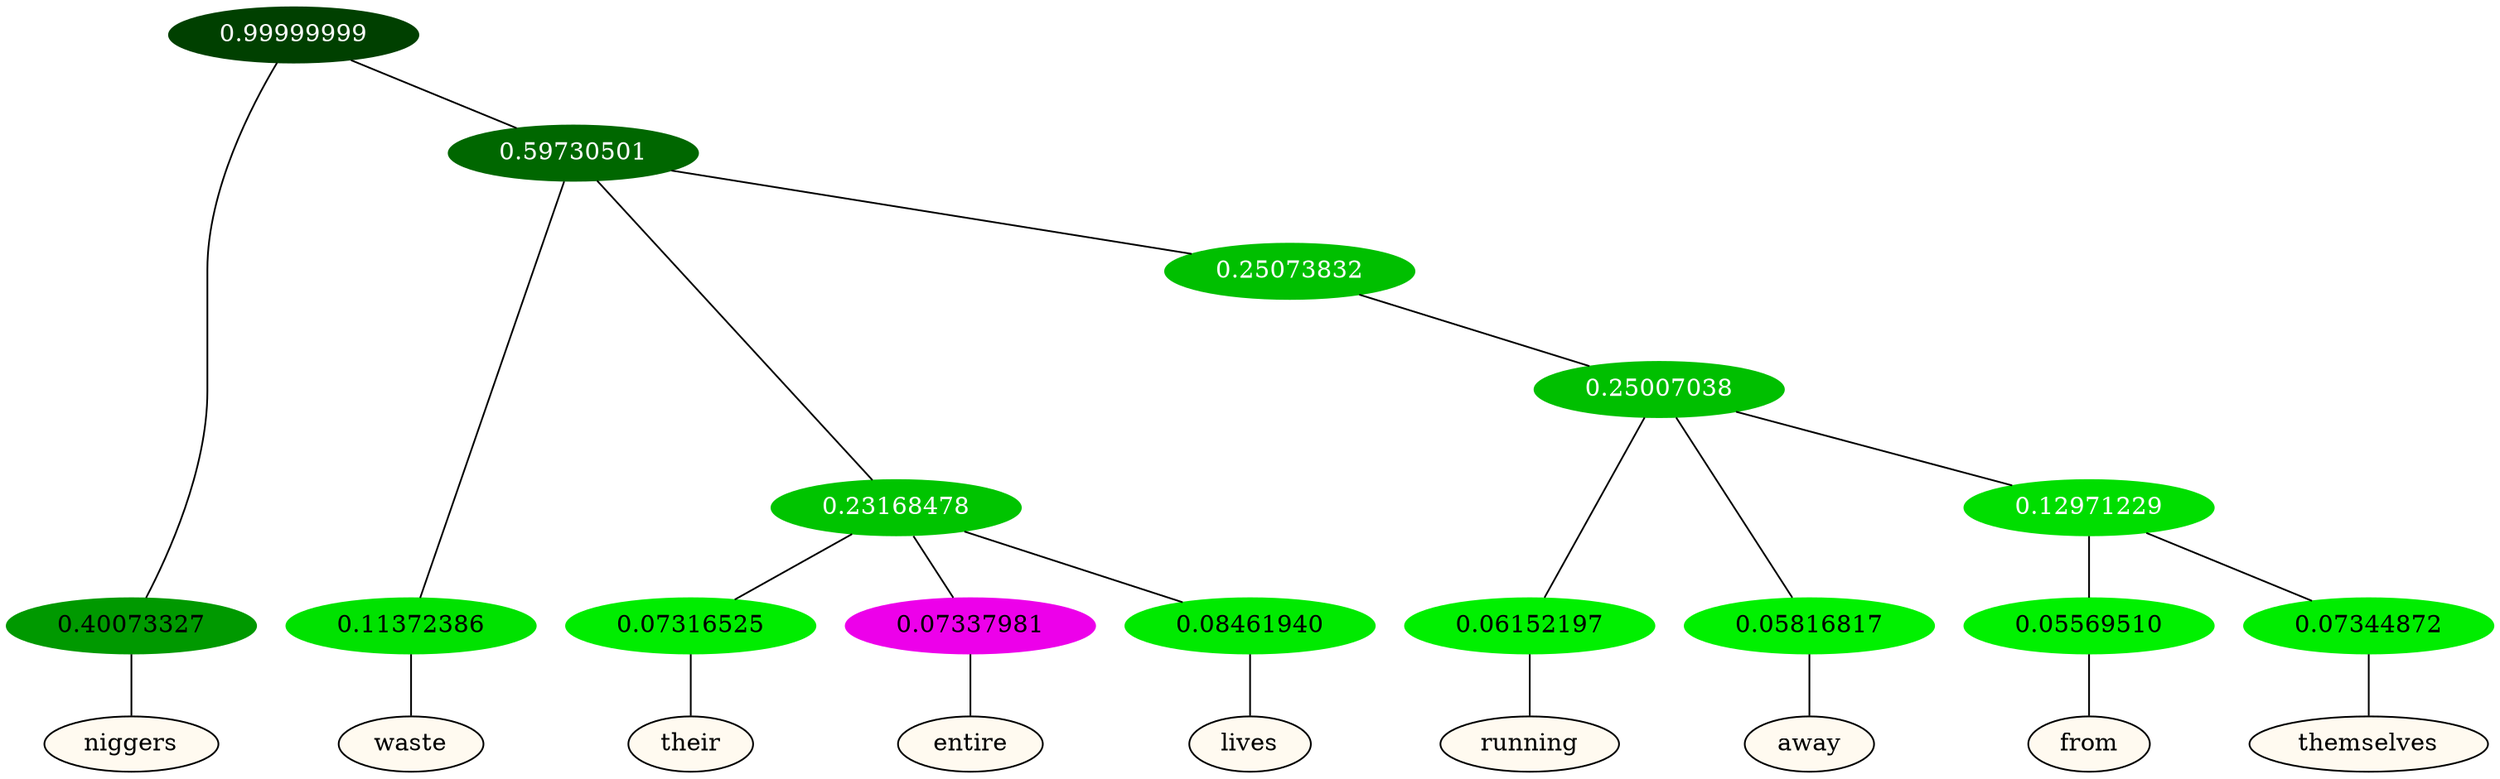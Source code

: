 graph {
	node [format=png height=0.15 nodesep=0.001 ordering=out overlap=prism overlap_scaling=0.01 ranksep=0.001 ratio=0.2 style=filled width=0.15]
	{
		rank=same
		a_w_1 [label=niggers color=black fillcolor=floralwhite style="filled,solid"]
		a_w_3 [label=waste color=black fillcolor=floralwhite style="filled,solid"]
		a_w_6 [label=their color=black fillcolor=floralwhite style="filled,solid"]
		a_w_7 [label=entire color=black fillcolor=floralwhite style="filled,solid"]
		a_w_8 [label=lives color=black fillcolor=floralwhite style="filled,solid"]
		a_w_10 [label=running color=black fillcolor=floralwhite style="filled,solid"]
		a_w_11 [label=away color=black fillcolor=floralwhite style="filled,solid"]
		a_w_13 [label=from color=black fillcolor=floralwhite style="filled,solid"]
		a_w_14 [label=themselves color=black fillcolor=floralwhite style="filled,solid"]
	}
	a_n_1 -- a_w_1
	a_n_3 -- a_w_3
	a_n_6 -- a_w_6
	a_n_7 -- a_w_7
	a_n_8 -- a_w_8
	a_n_10 -- a_w_10
	a_n_11 -- a_w_11
	a_n_13 -- a_w_13
	a_n_14 -- a_w_14
	{
		rank=same
		a_n_1 [label=0.40073327 color="0.334 1.000 0.599" fontcolor=black]
		a_n_3 [label=0.11372386 color="0.334 1.000 0.886" fontcolor=black]
		a_n_6 [label=0.07316525 color="0.334 1.000 0.927" fontcolor=black]
		a_n_7 [label=0.07337981 color="0.835 1.000 0.927" fontcolor=black]
		a_n_8 [label=0.08461940 color="0.334 1.000 0.915" fontcolor=black]
		a_n_10 [label=0.06152197 color="0.334 1.000 0.938" fontcolor=black]
		a_n_11 [label=0.05816817 color="0.334 1.000 0.942" fontcolor=black]
		a_n_13 [label=0.05569510 color="0.334 1.000 0.944" fontcolor=black]
		a_n_14 [label=0.07344872 color="0.334 1.000 0.927" fontcolor=black]
	}
	a_n_0 [label=0.99999999 color="0.334 1.000 0.250" fontcolor=grey99]
	a_n_0 -- a_n_1
	a_n_2 [label=0.59730501 color="0.334 1.000 0.403" fontcolor=grey99]
	a_n_0 -- a_n_2
	a_n_2 -- a_n_3
	a_n_4 [label=0.23168478 color="0.334 1.000 0.768" fontcolor=grey99]
	a_n_2 -- a_n_4
	a_n_5 [label=0.25073832 color="0.334 1.000 0.749" fontcolor=grey99]
	a_n_2 -- a_n_5
	a_n_4 -- a_n_6
	a_n_4 -- a_n_7
	a_n_4 -- a_n_8
	a_n_9 [label=0.25007038 color="0.334 1.000 0.750" fontcolor=grey99]
	a_n_5 -- a_n_9
	a_n_9 -- a_n_10
	a_n_9 -- a_n_11
	a_n_12 [label=0.12971229 color="0.334 1.000 0.870" fontcolor=grey99]
	a_n_9 -- a_n_12
	a_n_12 -- a_n_13
	a_n_12 -- a_n_14
}
